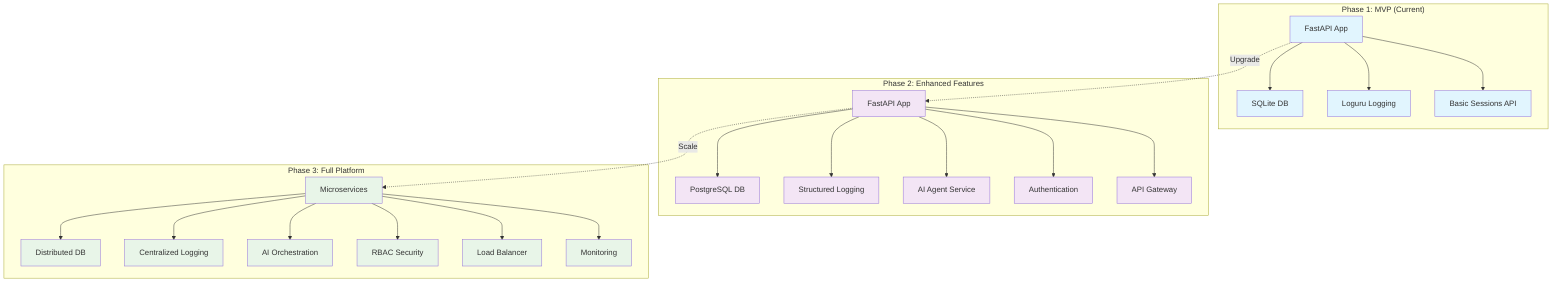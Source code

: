 graph TD
    %% AI Cyber Tool - Прогресівна архітектура
    subgraph "Phase 1: MVP (Current)"
        A1[FastAPI App] --> B1[SQLite DB]
        A1 --> C1[Loguru Logging]
        A1 --> D1[Basic Sessions API]
    end
    
    subgraph "Phase 2: Enhanced Features"
        A2[FastAPI App] --> B2[PostgreSQL DB]
        A2 --> C2[Structured Logging]
        A2 --> D2[AI Agent Service]
        A2 --> E2[Authentication]
        A2 --> F2[API Gateway]
    end
    
    subgraph "Phase 3: Full Platform"
        A3[Microservices] --> B3[Distributed DB]
        A3 --> C3[Centralized Logging]
        A3 --> D3[AI Orchestration]
        A3 --> E3[RBAC Security]
        A3 --> F3[Load Balancer]
        A3 --> G3[Monitoring]
    end
    
    %% Connections between phases
    A1 -.->|"Upgrade"| A2
    A2 -.->|"Scale"| A3
    
    %% Styling
    classDef phase1 fill:#e1f5fe
    classDef phase2 fill:#f3e5f5
    classDef phase3 fill:#e8f5e8
    
    class A1,B1,C1,D1 phase1
    class A2,B2,C2,D2,E2,F2 phase2
    class A3,B3,C3,D3,E3,F3,G3 phase3